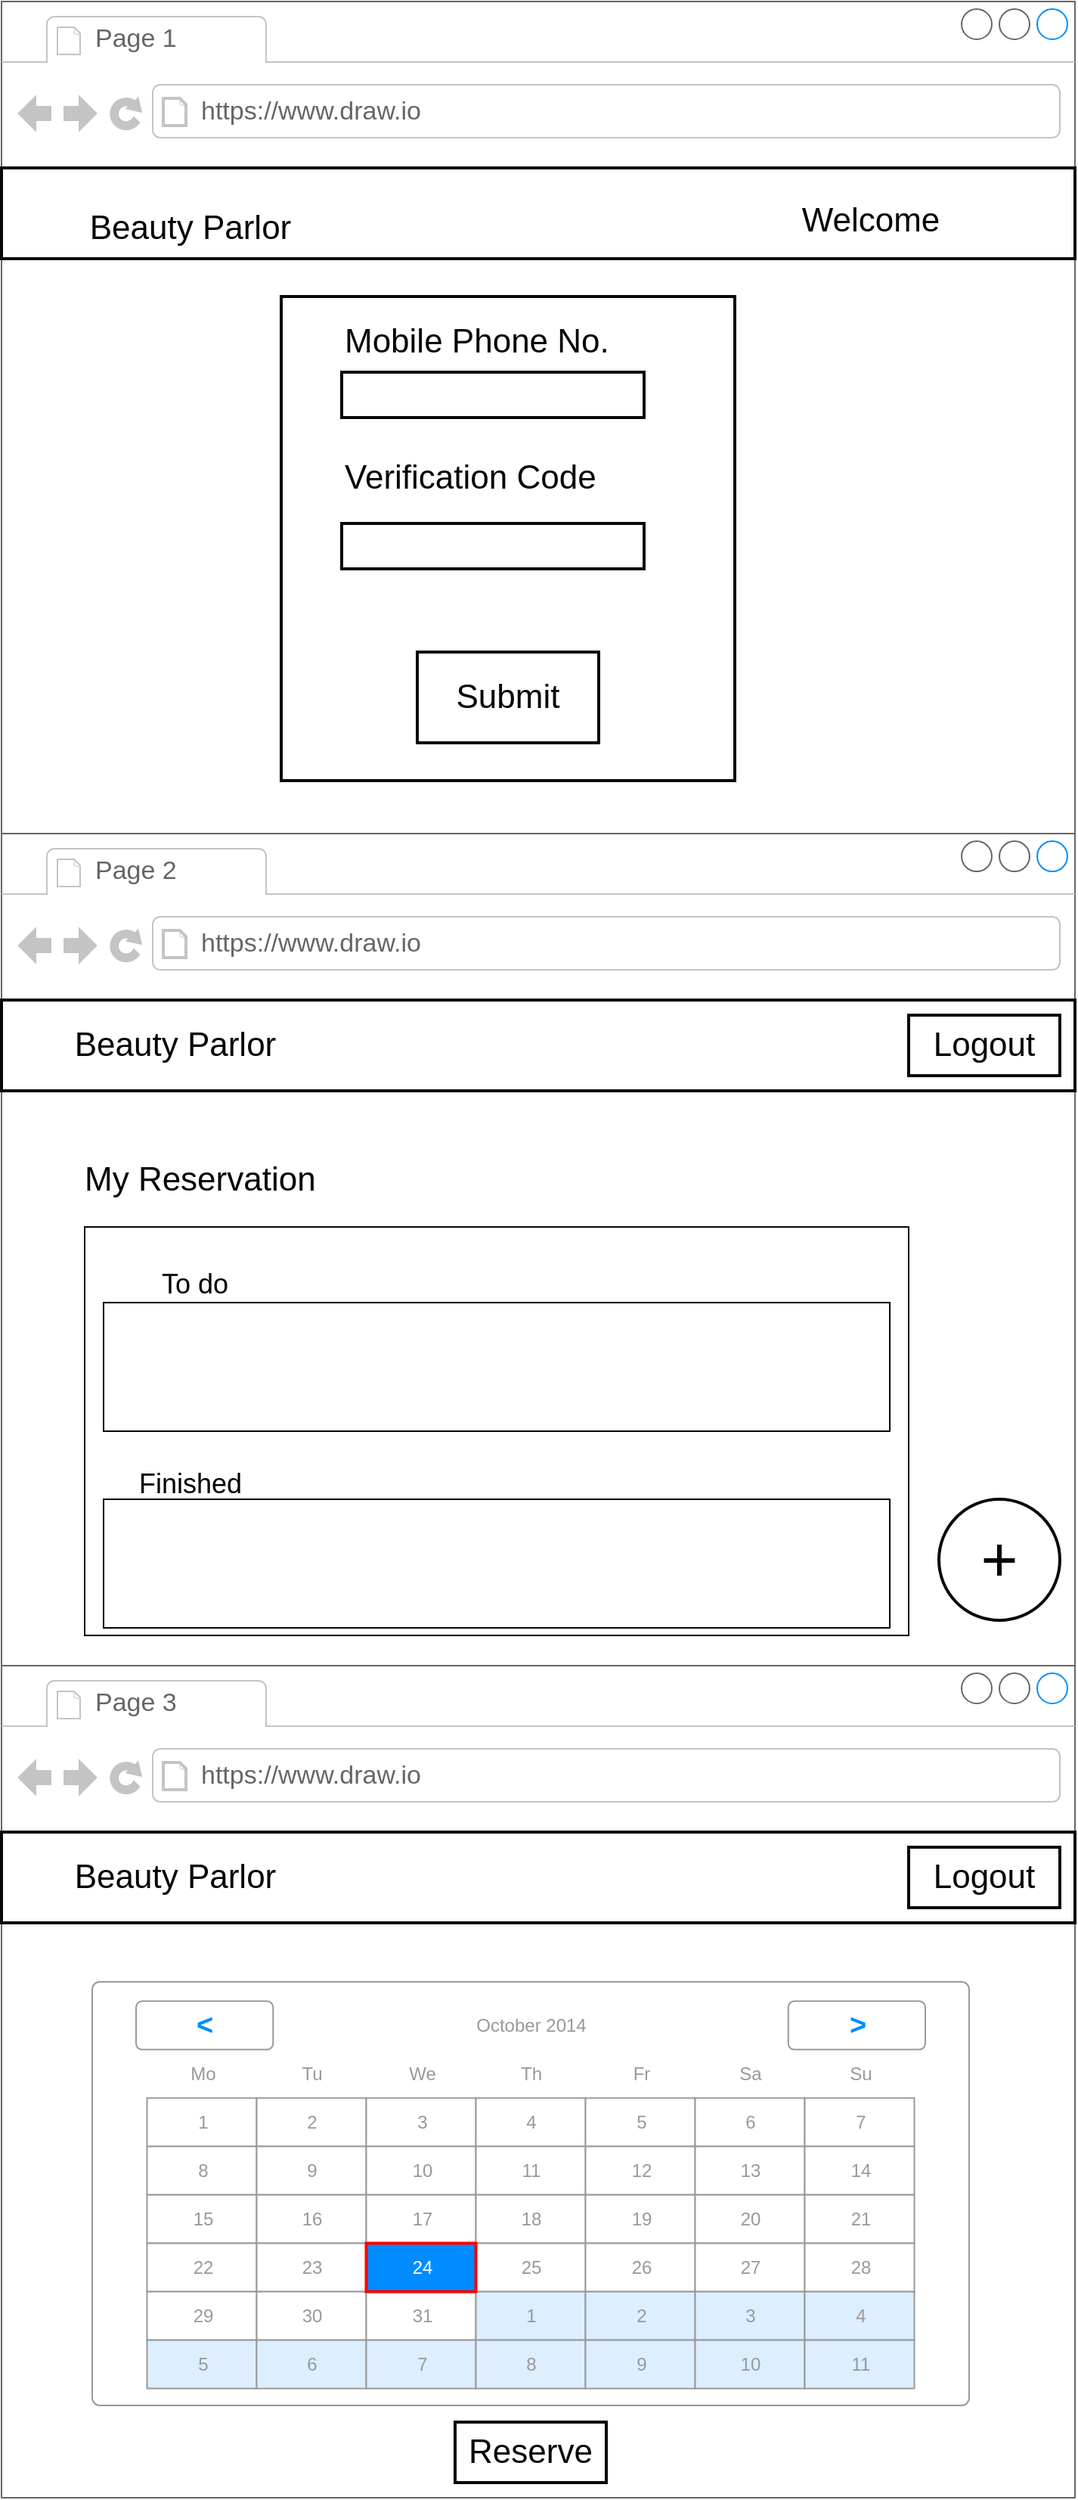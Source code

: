 <mxfile type="github" version="10.6.8"><diagram id="YGaYaiumgx0o_J-StWaK" name="Page-1"><mxGraphModel grid="1" dx="994" dy="577" gridSize="10" guides="1" tooltips="1" connect="1" arrows="1" fold="1" page="1" pageScale="1" pageWidth="850" pageHeight="1100" math="0" shadow="0"><root><mxCell id="0"/><mxCell id="1" parent="0"/><mxCell id="_dM1EyocjRBQdSOQHi9r-1" value="" style="strokeWidth=1;shadow=0;dashed=0;align=center;html=1;shape=mxgraph.mockup.containers.browserWindow;rSize=0;fillColor=#ffffff;strokeColor=#666666;mainText=,;recursiveResize=0;rounded=0;fontSize=22;fontColor=#050505;" parent="1" vertex="1"><mxGeometry as="geometry" x="160" y="670.029" width="710" height="550"/></mxCell><mxCell id="_dM1EyocjRBQdSOQHi9r-2" value="Page 2" style="strokeWidth=1;shadow=0;dashed=0;align=center;html=1;shape=mxgraph.mockup.containers.anchor;fontSize=17;fontColor=#666666;align=left;" parent="_dM1EyocjRBQdSOQHi9r-1" vertex="1"><mxGeometry as="geometry" x="60" y="12" width="110" height="26"/></mxCell><mxCell id="_dM1EyocjRBQdSOQHi9r-3" value="https://www.draw.io" style="strokeWidth=1;shadow=0;dashed=0;align=center;html=1;shape=mxgraph.mockup.containers.anchor;rSize=0;fontSize=17;fontColor=#666666;align=left;" parent="_dM1EyocjRBQdSOQHi9r-1" vertex="1"><mxGeometry as="geometry" x="130" y="60" width="250" height="26"/></mxCell><mxCell id="_dM1EyocjRBQdSOQHi9r-4" value="My Reservation&lt;br&gt;" style="text;html=1;strokeColor=none;fillColor=none;align=left;verticalAlign=middle;whiteSpace=wrap;rounded=0;shadow=0;labelBackgroundColor=none;fontSize=22;fontColor=#050505;" parent="_dM1EyocjRBQdSOQHi9r-1" vertex="1"><mxGeometry as="geometry" x="52.5" y="219" width="175" height="20"/></mxCell><mxCell id="_dM1EyocjRBQdSOQHi9r-5" value="+" style="ellipse;whiteSpace=wrap;html=1;aspect=fixed;rounded=0;shadow=0;strokeColor=#080808;strokeWidth=2;fillColor=none;fontSize=42;fontColor=#050505;align=center;" parent="_dM1EyocjRBQdSOQHi9r-1" vertex="1"><mxGeometry as="geometry" x="620" y="440" width="80" height="80"/></mxCell><mxCell id="_dM1EyocjRBQdSOQHi9r-6" value="" style="rounded=0;whiteSpace=wrap;html=1;" parent="_dM1EyocjRBQdSOQHi9r-1" vertex="1"><mxGeometry as="geometry" x="55" y="260" width="545" height="270"/></mxCell><mxCell id="_dM1EyocjRBQdSOQHi9r-7" value="" style="rounded=0;whiteSpace=wrap;html=1;" parent="_dM1EyocjRBQdSOQHi9r-1" vertex="1"><mxGeometry as="geometry" x="67.5" y="310" width="520" height="85"/></mxCell><mxCell id="_dM1EyocjRBQdSOQHi9r-8" value="&lt;font style=&quot;font-size: 18px&quot;&gt;To do&lt;/font&gt;&lt;br&gt;" style="text;html=1;strokeColor=none;fillColor=none;align=center;verticalAlign=middle;whiteSpace=wrap;rounded=0;" parent="_dM1EyocjRBQdSOQHi9r-1" vertex="1"><mxGeometry as="geometry" x="67.5" y="287.5" width="120" height="20"/></mxCell><mxCell id="_dM1EyocjRBQdSOQHi9r-9" value="&lt;font style=&quot;font-size: 18px&quot;&gt;Finished&lt;/font&gt;&lt;br&gt;" style="text;html=1;strokeColor=none;fillColor=none;align=center;verticalAlign=middle;whiteSpace=wrap;rounded=0;" parent="_dM1EyocjRBQdSOQHi9r-1" vertex="1"><mxGeometry as="geometry" x="65" y="420" width="120" height="20"/></mxCell><mxCell id="_dM1EyocjRBQdSOQHi9r-10" value="" style="rounded=0;whiteSpace=wrap;html=1;" parent="_dM1EyocjRBQdSOQHi9r-1" vertex="1"><mxGeometry as="geometry" x="67.5" y="440" width="520" height="85"/></mxCell><mxCell id="_dM1EyocjRBQdSOQHi9r-11" value="" style="strokeWidth=1;shadow=0;dashed=0;align=center;html=1;shape=mxgraph.mockup.containers.browserWindow;rSize=0;fillColor=#ffffff;strokeColor=#666666;mainText=,;recursiveResize=0;rounded=0;fontSize=22;fontColor=#050505;" parent="1" vertex="1"><mxGeometry as="geometry" x="160" y="120" width="710" height="550"/></mxCell><mxCell id="_dM1EyocjRBQdSOQHi9r-12" value="Page 1" style="strokeWidth=1;shadow=0;dashed=0;align=center;html=1;shape=mxgraph.mockup.containers.anchor;fontSize=17;fontColor=#666666;align=left;" parent="_dM1EyocjRBQdSOQHi9r-11" vertex="1"><mxGeometry as="geometry" x="60" y="12" width="110" height="26"/></mxCell><mxCell id="_dM1EyocjRBQdSOQHi9r-13" value="https://www.draw.io" style="strokeWidth=1;shadow=0;dashed=0;align=center;html=1;shape=mxgraph.mockup.containers.anchor;rSize=0;fontSize=17;fontColor=#666666;align=left;" parent="_dM1EyocjRBQdSOQHi9r-11" vertex="1"><mxGeometry as="geometry" x="130" y="60" width="250" height="26"/></mxCell><mxCell id="_dM1EyocjRBQdSOQHi9r-14" value="" style="rounded=0;whiteSpace=wrap;html=1;shadow=0;labelBackgroundColor=none;strokeColor=#080808;strokeWidth=2;fillColor=#ffffff;fontSize=22;fontColor=#050505;align=left;" parent="_dM1EyocjRBQdSOQHi9r-11" vertex="1"><mxGeometry as="geometry" x="185" y="195" width="300" height="320"/></mxCell><mxCell id="_dM1EyocjRBQdSOQHi9r-15" value="Mobile Phone No." style="text;html=1;strokeColor=none;fillColor=none;align=left;verticalAlign=middle;whiteSpace=wrap;rounded=0;shadow=0;labelBackgroundColor=none;fontSize=22;fontColor=#050505;" parent="_dM1EyocjRBQdSOQHi9r-11" vertex="1"><mxGeometry as="geometry" x="225" y="215" width="205" height="20"/></mxCell><mxCell id="_dM1EyocjRBQdSOQHi9r-16" value="Verification Code&lt;br&gt;" style="text;html=1;strokeColor=none;fillColor=none;align=left;verticalAlign=middle;whiteSpace=wrap;rounded=0;shadow=0;labelBackgroundColor=none;fontSize=22;fontColor=#050505;" parent="_dM1EyocjRBQdSOQHi9r-11" vertex="1"><mxGeometry as="geometry" x="225" y="305" width="230" height="20"/></mxCell><mxCell id="_dM1EyocjRBQdSOQHi9r-17" value="" style="rounded=0;whiteSpace=wrap;html=1;shadow=0;labelBackgroundColor=none;strokeColor=#080808;strokeWidth=2;fillColor=#ffffff;fontSize=22;fontColor=#050505;align=left;" parent="_dM1EyocjRBQdSOQHi9r-11" vertex="1"><mxGeometry as="geometry" x="225" y="245" width="200" height="30"/></mxCell><mxCell id="_dM1EyocjRBQdSOQHi9r-18" value="" style="rounded=0;whiteSpace=wrap;html=1;shadow=0;labelBackgroundColor=none;strokeColor=#080808;strokeWidth=2;fillColor=#ffffff;fontSize=22;fontColor=#050505;align=left;" parent="_dM1EyocjRBQdSOQHi9r-11" vertex="1"><mxGeometry as="geometry" x="225" y="345" width="200" height="30"/></mxCell><mxCell id="_dM1EyocjRBQdSOQHi9r-19" value="Submit" style="rounded=0;whiteSpace=wrap;html=1;shadow=0;labelBackgroundColor=none;strokeColor=#080808;strokeWidth=2;fillColor=#ffffff;fontSize=22;fontColor=#050505;align=center;" parent="_dM1EyocjRBQdSOQHi9r-11" vertex="1"><mxGeometry as="geometry" x="275" y="430" width="120" height="60"/></mxCell><mxCell id="_dM1EyocjRBQdSOQHi9r-20" value="" style="rounded=0;whiteSpace=wrap;html=1;shadow=0;strokeColor=#080808;strokeWidth=2;fillColor=none;fontSize=22;fontColor=#050505;align=center;" parent="1" vertex="1"><mxGeometry as="geometry" x="160" y="230" width="710" height="60"/></mxCell><mxCell id="_dM1EyocjRBQdSOQHi9r-21" value="Welcome&lt;br&gt;" style="text;html=1;strokeColor=none;fillColor=none;align=center;verticalAlign=middle;whiteSpace=wrap;rounded=0;shadow=0;fontSize=22;fontColor=#050505;" parent="1" vertex="1"><mxGeometry as="geometry" x="650" y="255" width="170" height="20"/></mxCell><mxCell id="_dM1EyocjRBQdSOQHi9r-22" value="" style="rounded=0;whiteSpace=wrap;html=1;shadow=0;strokeColor=#080808;strokeWidth=2;fillColor=none;fontSize=22;fontColor=#050505;align=center;" parent="1" vertex="1"><mxGeometry as="geometry" x="160" y="780.029" width="710" height="60"/></mxCell><mxCell id="_dM1EyocjRBQdSOQHi9r-23" value="Beauty Parlor&lt;br&gt;" style="text;html=1;strokeColor=none;fillColor=none;align=center;verticalAlign=middle;whiteSpace=wrap;rounded=0;shadow=0;fontSize=22;fontColor=#050505;" parent="1" vertex="1"><mxGeometry as="geometry" x="190" y="800.029" width="170" height="20"/></mxCell><mxCell id="_dM1EyocjRBQdSOQHi9r-24" value="Logout" style="rounded=0;whiteSpace=wrap;html=1;shadow=0;strokeColor=#080808;strokeWidth=2;fillColor=none;fontSize=22;fontColor=#050505;align=center;" parent="1" vertex="1"><mxGeometry as="geometry" x="760" y="790.029" width="100" height="40"/></mxCell><mxCell id="_dM1EyocjRBQdSOQHi9r-25" value="" style="strokeWidth=1;shadow=0;dashed=0;align=center;html=1;shape=mxgraph.mockup.containers.browserWindow;rSize=0;fillColor=#ffffff;strokeColor=#666666;mainText=,;recursiveResize=0;rounded=0;fontSize=22;fontColor=#050505;" parent="1" vertex="1"><mxGeometry as="geometry" x="160" y="1220" width="710" height="550"/></mxCell><mxCell id="_dM1EyocjRBQdSOQHi9r-26" value="Page 3" style="strokeWidth=1;shadow=0;dashed=0;align=center;html=1;shape=mxgraph.mockup.containers.anchor;fontSize=17;fontColor=#666666;align=left;" parent="_dM1EyocjRBQdSOQHi9r-25" vertex="1"><mxGeometry as="geometry" x="60" y="12" width="110" height="26"/></mxCell><mxCell id="_dM1EyocjRBQdSOQHi9r-27" value="https://www.draw.io" style="strokeWidth=1;shadow=0;dashed=0;align=center;html=1;shape=mxgraph.mockup.containers.anchor;rSize=0;fontSize=17;fontColor=#666666;align=left;" parent="_dM1EyocjRBQdSOQHi9r-25" vertex="1"><mxGeometry as="geometry" x="130" y="60" width="250" height="26"/></mxCell><mxCell id="_dM1EyocjRBQdSOQHi9r-28" value="" style="strokeWidth=1;shadow=0;dashed=0;align=center;html=1;shape=mxgraph.mockup.forms.rrect;rSize=5;strokeColor=#999999;fillColor=#ffffff;" parent="_dM1EyocjRBQdSOQHi9r-25" vertex="1"><mxGeometry as="geometry" x="60" y="209" width="580" height="280"/></mxCell><mxCell id="_dM1EyocjRBQdSOQHi9r-29" value="October 2014" style="strokeWidth=1;shadow=0;dashed=0;align=center;html=1;shape=mxgraph.mockup.forms.anchor;fontColor=#999999;" parent="_dM1EyocjRBQdSOQHi9r-28" vertex="1"><mxGeometry as="geometry" x="108.75" y="12.8" width="362.5" height="32.0"/></mxCell><mxCell id="_dM1EyocjRBQdSOQHi9r-30" value="&lt;" style="strokeWidth=1;shadow=0;dashed=0;align=center;html=1;shape=mxgraph.mockup.forms.rrect;rSize=4;strokeColor=#999999;fontColor=#008cff;fontSize=19;fontStyle=1;" parent="_dM1EyocjRBQdSOQHi9r-28" vertex="1"><mxGeometry as="geometry" x="29" y="12.8" width="90.625" height="32.0"/></mxCell><mxCell id="_dM1EyocjRBQdSOQHi9r-31" value="&gt;" style="strokeWidth=1;shadow=0;dashed=0;align=center;html=1;shape=mxgraph.mockup.forms.rrect;rSize=4;strokeColor=#999999;fontColor=#008cff;fontSize=19;fontStyle=1;" parent="_dM1EyocjRBQdSOQHi9r-28" vertex="1"><mxGeometry as="geometry" x="460.375" y="12.8" width="90.625" height="32.0"/></mxCell><mxCell id="_dM1EyocjRBQdSOQHi9r-32" value="Mo" style="strokeWidth=1;shadow=0;dashed=0;align=center;html=1;shape=mxgraph.mockup.forms.anchor;fontColor=#999999;" parent="_dM1EyocjRBQdSOQHi9r-28" vertex="1"><mxGeometry as="geometry" x="36.25" y="44.8" width="72.5" height="32.0"/></mxCell><mxCell id="_dM1EyocjRBQdSOQHi9r-33" value="Tu" style="strokeWidth=1;shadow=0;dashed=0;align=center;html=1;shape=mxgraph.mockup.forms.anchor;fontColor=#999999;" parent="_dM1EyocjRBQdSOQHi9r-28" vertex="1"><mxGeometry as="geometry" x="108.75" y="44.8" width="72.5" height="32.0"/></mxCell><mxCell id="_dM1EyocjRBQdSOQHi9r-34" value="We" style="strokeWidth=1;shadow=0;dashed=0;align=center;html=1;shape=mxgraph.mockup.forms.anchor;fontColor=#999999;" parent="_dM1EyocjRBQdSOQHi9r-28" vertex="1"><mxGeometry as="geometry" x="181.25" y="44.8" width="72.5" height="32.0"/></mxCell><mxCell id="_dM1EyocjRBQdSOQHi9r-35" value="Th" style="strokeWidth=1;shadow=0;dashed=0;align=center;html=1;shape=mxgraph.mockup.forms.anchor;fontColor=#999999;" parent="_dM1EyocjRBQdSOQHi9r-28" vertex="1"><mxGeometry as="geometry" x="253.75" y="44.8" width="72.5" height="32.0"/></mxCell><mxCell id="_dM1EyocjRBQdSOQHi9r-36" value="Fr" style="strokeWidth=1;shadow=0;dashed=0;align=center;html=1;shape=mxgraph.mockup.forms.anchor;fontColor=#999999;" parent="_dM1EyocjRBQdSOQHi9r-28" vertex="1"><mxGeometry as="geometry" x="326.25" y="44.8" width="72.5" height="32.0"/></mxCell><mxCell id="_dM1EyocjRBQdSOQHi9r-37" value="Sa" style="strokeWidth=1;shadow=0;dashed=0;align=center;html=1;shape=mxgraph.mockup.forms.anchor;fontColor=#999999;" parent="_dM1EyocjRBQdSOQHi9r-28" vertex="1"><mxGeometry as="geometry" x="398.75" y="44.8" width="72.5" height="32.0"/></mxCell><mxCell id="_dM1EyocjRBQdSOQHi9r-38" value="Su" style="strokeWidth=1;shadow=0;dashed=0;align=center;html=1;shape=mxgraph.mockup.forms.anchor;fontColor=#999999;" parent="_dM1EyocjRBQdSOQHi9r-28" vertex="1"><mxGeometry as="geometry" x="471.25" y="44.8" width="72.5" height="32.0"/></mxCell><mxCell id="_dM1EyocjRBQdSOQHi9r-39" value="1" style="strokeWidth=1;shadow=0;dashed=0;align=center;html=1;shape=mxgraph.mockup.forms.rrect;rSize=0;strokeColor=#999999;fontColor=#999999;" parent="_dM1EyocjRBQdSOQHi9r-28" vertex="1"><mxGeometry as="geometry" x="36.25" y="76.8" width="72.5" height="32.0"/></mxCell><mxCell id="_dM1EyocjRBQdSOQHi9r-40" value="2" style="strokeWidth=1;shadow=0;dashed=0;align=center;html=1;shape=mxgraph.mockup.forms.rrect;rSize=0;strokeColor=#999999;fontColor=#999999;" parent="_dM1EyocjRBQdSOQHi9r-28" vertex="1"><mxGeometry as="geometry" x="108.75" y="76.8" width="72.5" height="32.0"/></mxCell><mxCell id="_dM1EyocjRBQdSOQHi9r-41" value="3" style="strokeWidth=1;shadow=0;dashed=0;align=center;html=1;shape=mxgraph.mockup.forms.rrect;rSize=0;strokeColor=#999999;fontColor=#999999;" parent="_dM1EyocjRBQdSOQHi9r-28" vertex="1"><mxGeometry as="geometry" x="181.25" y="76.8" width="72.5" height="32.0"/></mxCell><mxCell id="_dM1EyocjRBQdSOQHi9r-42" value="4" style="strokeWidth=1;shadow=0;dashed=0;align=center;html=1;shape=mxgraph.mockup.forms.rrect;rSize=0;strokeColor=#999999;fontColor=#999999;" parent="_dM1EyocjRBQdSOQHi9r-28" vertex="1"><mxGeometry as="geometry" x="253.75" y="76.8" width="72.5" height="32.0"/></mxCell><mxCell id="_dM1EyocjRBQdSOQHi9r-43" value="5" style="strokeWidth=1;shadow=0;dashed=0;align=center;html=1;shape=mxgraph.mockup.forms.rrect;rSize=0;strokeColor=#999999;fontColor=#999999;" parent="_dM1EyocjRBQdSOQHi9r-28" vertex="1"><mxGeometry as="geometry" x="326.25" y="76.8" width="72.5" height="32.0"/></mxCell><mxCell id="_dM1EyocjRBQdSOQHi9r-44" value="6" style="strokeWidth=1;shadow=0;dashed=0;align=center;html=1;shape=mxgraph.mockup.forms.rrect;rSize=0;strokeColor=#999999;fontColor=#999999;" parent="_dM1EyocjRBQdSOQHi9r-28" vertex="1"><mxGeometry as="geometry" x="398.75" y="76.8" width="72.5" height="32.0"/></mxCell><mxCell id="_dM1EyocjRBQdSOQHi9r-45" value="7" style="strokeWidth=1;shadow=0;dashed=0;align=center;html=1;shape=mxgraph.mockup.forms.rrect;rSize=0;strokeColor=#999999;fontColor=#999999;" parent="_dM1EyocjRBQdSOQHi9r-28" vertex="1"><mxGeometry as="geometry" x="471.25" y="76.8" width="72.5" height="32.0"/></mxCell><mxCell id="_dM1EyocjRBQdSOQHi9r-46" value="8" style="strokeWidth=1;shadow=0;dashed=0;align=center;html=1;shape=mxgraph.mockup.forms.rrect;rSize=0;strokeColor=#999999;fontColor=#999999;" parent="_dM1EyocjRBQdSOQHi9r-28" vertex="1"><mxGeometry as="geometry" x="36.25" y="108.8" width="72.5" height="32.0"/></mxCell><mxCell id="_dM1EyocjRBQdSOQHi9r-47" value="9" style="strokeWidth=1;shadow=0;dashed=0;align=center;html=1;shape=mxgraph.mockup.forms.rrect;rSize=0;strokeColor=#999999;fontColor=#999999;" parent="_dM1EyocjRBQdSOQHi9r-28" vertex="1"><mxGeometry as="geometry" x="108.75" y="108.8" width="72.5" height="32.0"/></mxCell><mxCell id="_dM1EyocjRBQdSOQHi9r-48" value="10" style="strokeWidth=1;shadow=0;dashed=0;align=center;html=1;shape=mxgraph.mockup.forms.rrect;rSize=0;strokeColor=#999999;fontColor=#999999;" parent="_dM1EyocjRBQdSOQHi9r-28" vertex="1"><mxGeometry as="geometry" x="181.25" y="108.8" width="72.5" height="32.0"/></mxCell><mxCell id="_dM1EyocjRBQdSOQHi9r-49" value="11" style="strokeWidth=1;shadow=0;dashed=0;align=center;html=1;shape=mxgraph.mockup.forms.rrect;rSize=0;strokeColor=#999999;fontColor=#999999;" parent="_dM1EyocjRBQdSOQHi9r-28" vertex="1"><mxGeometry as="geometry" x="253.75" y="108.8" width="72.5" height="32.0"/></mxCell><mxCell id="_dM1EyocjRBQdSOQHi9r-50" value="12" style="strokeWidth=1;shadow=0;dashed=0;align=center;html=1;shape=mxgraph.mockup.forms.rrect;rSize=0;strokeColor=#999999;fontColor=#999999;" parent="_dM1EyocjRBQdSOQHi9r-28" vertex="1"><mxGeometry as="geometry" x="326.25" y="108.8" width="72.5" height="32.0"/></mxCell><mxCell id="_dM1EyocjRBQdSOQHi9r-51" value="13" style="strokeWidth=1;shadow=0;dashed=0;align=center;html=1;shape=mxgraph.mockup.forms.rrect;rSize=0;strokeColor=#999999;fontColor=#999999;" parent="_dM1EyocjRBQdSOQHi9r-28" vertex="1"><mxGeometry as="geometry" x="398.75" y="108.8" width="72.5" height="32.0"/></mxCell><mxCell id="_dM1EyocjRBQdSOQHi9r-52" value="14" style="strokeWidth=1;shadow=0;dashed=0;align=center;html=1;shape=mxgraph.mockup.forms.rrect;rSize=0;strokeColor=#999999;fontColor=#999999;" parent="_dM1EyocjRBQdSOQHi9r-28" vertex="1"><mxGeometry as="geometry" x="471.25" y="108.8" width="72.5" height="32.0"/></mxCell><mxCell id="_dM1EyocjRBQdSOQHi9r-53" value="15" style="strokeWidth=1;shadow=0;dashed=0;align=center;html=1;shape=mxgraph.mockup.forms.rrect;rSize=0;strokeColor=#999999;fontColor=#999999;" parent="_dM1EyocjRBQdSOQHi9r-28" vertex="1"><mxGeometry as="geometry" x="36.25" y="140.8" width="72.5" height="32.0"/></mxCell><mxCell id="_dM1EyocjRBQdSOQHi9r-54" value="16" style="strokeWidth=1;shadow=0;dashed=0;align=center;html=1;shape=mxgraph.mockup.forms.rrect;rSize=0;strokeColor=#999999;fontColor=#999999;" parent="_dM1EyocjRBQdSOQHi9r-28" vertex="1"><mxGeometry as="geometry" x="108.75" y="140.8" width="72.5" height="32.0"/></mxCell><mxCell id="_dM1EyocjRBQdSOQHi9r-55" value="17" style="strokeWidth=1;shadow=0;dashed=0;align=center;html=1;shape=mxgraph.mockup.forms.rrect;rSize=0;strokeColor=#999999;fontColor=#999999;" parent="_dM1EyocjRBQdSOQHi9r-28" vertex="1"><mxGeometry as="geometry" x="181.25" y="140.8" width="72.5" height="32.0"/></mxCell><mxCell id="_dM1EyocjRBQdSOQHi9r-56" value="18" style="strokeWidth=1;shadow=0;dashed=0;align=center;html=1;shape=mxgraph.mockup.forms.rrect;rSize=0;strokeColor=#999999;fontColor=#999999;" parent="_dM1EyocjRBQdSOQHi9r-28" vertex="1"><mxGeometry as="geometry" x="253.75" y="140.8" width="72.5" height="32.0"/></mxCell><mxCell id="_dM1EyocjRBQdSOQHi9r-57" value="19" style="strokeWidth=1;shadow=0;dashed=0;align=center;html=1;shape=mxgraph.mockup.forms.rrect;rSize=0;strokeColor=#999999;fontColor=#999999;" parent="_dM1EyocjRBQdSOQHi9r-28" vertex="1"><mxGeometry as="geometry" x="326.25" y="140.8" width="72.5" height="32.0"/></mxCell><mxCell id="_dM1EyocjRBQdSOQHi9r-58" value="20" style="strokeWidth=1;shadow=0;dashed=0;align=center;html=1;shape=mxgraph.mockup.forms.rrect;rSize=0;strokeColor=#999999;fontColor=#999999;" parent="_dM1EyocjRBQdSOQHi9r-28" vertex="1"><mxGeometry as="geometry" x="398.75" y="140.8" width="72.5" height="32.0"/></mxCell><mxCell id="_dM1EyocjRBQdSOQHi9r-59" value="21" style="strokeWidth=1;shadow=0;dashed=0;align=center;html=1;shape=mxgraph.mockup.forms.rrect;rSize=0;strokeColor=#999999;fontColor=#999999;" parent="_dM1EyocjRBQdSOQHi9r-28" vertex="1"><mxGeometry as="geometry" x="471.25" y="140.8" width="72.5" height="32.0"/></mxCell><mxCell id="_dM1EyocjRBQdSOQHi9r-60" value="22" style="strokeWidth=1;shadow=0;dashed=0;align=center;html=1;shape=mxgraph.mockup.forms.rrect;rSize=0;strokeColor=#999999;fontColor=#999999;" parent="_dM1EyocjRBQdSOQHi9r-28" vertex="1"><mxGeometry as="geometry" x="36.25" y="172.8" width="72.5" height="32.0"/></mxCell><mxCell id="_dM1EyocjRBQdSOQHi9r-61" value="23" style="strokeWidth=1;shadow=0;dashed=0;align=center;html=1;shape=mxgraph.mockup.forms.rrect;rSize=0;strokeColor=#999999;fontColor=#999999;" parent="_dM1EyocjRBQdSOQHi9r-28" vertex="1"><mxGeometry as="geometry" x="108.75" y="172.8" width="72.5" height="32.0"/></mxCell><mxCell id="_dM1EyocjRBQdSOQHi9r-62" value="25" style="strokeWidth=1;shadow=0;dashed=0;align=center;html=1;shape=mxgraph.mockup.forms.rrect;rSize=0;strokeColor=#999999;fontColor=#999999;" parent="_dM1EyocjRBQdSOQHi9r-28" vertex="1"><mxGeometry as="geometry" x="253.75" y="172.8" width="72.5" height="32.0"/></mxCell><mxCell id="_dM1EyocjRBQdSOQHi9r-63" value="26" style="strokeWidth=1;shadow=0;dashed=0;align=center;html=1;shape=mxgraph.mockup.forms.rrect;rSize=0;strokeColor=#999999;fontColor=#999999;" parent="_dM1EyocjRBQdSOQHi9r-28" vertex="1"><mxGeometry as="geometry" x="326.25" y="172.8" width="72.5" height="32.0"/></mxCell><mxCell id="_dM1EyocjRBQdSOQHi9r-64" value="27" style="strokeWidth=1;shadow=0;dashed=0;align=center;html=1;shape=mxgraph.mockup.forms.rrect;rSize=0;strokeColor=#999999;fontColor=#999999;" parent="_dM1EyocjRBQdSOQHi9r-28" vertex="1"><mxGeometry as="geometry" x="398.75" y="172.8" width="72.5" height="32.0"/></mxCell><mxCell id="_dM1EyocjRBQdSOQHi9r-65" value="28" style="strokeWidth=1;shadow=0;dashed=0;align=center;html=1;shape=mxgraph.mockup.forms.rrect;rSize=0;strokeColor=#999999;fontColor=#999999;" parent="_dM1EyocjRBQdSOQHi9r-28" vertex="1"><mxGeometry as="geometry" x="471.25" y="172.8" width="72.5" height="32.0"/></mxCell><mxCell id="_dM1EyocjRBQdSOQHi9r-66" value="29" style="strokeWidth=1;shadow=0;dashed=0;align=center;html=1;shape=mxgraph.mockup.forms.rrect;rSize=0;strokeColor=#999999;fontColor=#999999;" parent="_dM1EyocjRBQdSOQHi9r-28" vertex="1"><mxGeometry as="geometry" x="36.25" y="204.8" width="72.5" height="32.0"/></mxCell><mxCell id="_dM1EyocjRBQdSOQHi9r-67" value="30" style="strokeWidth=1;shadow=0;dashed=0;align=center;html=1;shape=mxgraph.mockup.forms.rrect;rSize=0;strokeColor=#999999;fontColor=#999999;" parent="_dM1EyocjRBQdSOQHi9r-28" vertex="1"><mxGeometry as="geometry" x="108.75" y="204.8" width="72.5" height="32.0"/></mxCell><mxCell id="_dM1EyocjRBQdSOQHi9r-68" value="31" style="strokeWidth=1;shadow=0;dashed=0;align=center;html=1;shape=mxgraph.mockup.forms.rrect;rSize=0;strokeColor=#999999;fontColor=#999999;" parent="_dM1EyocjRBQdSOQHi9r-28" vertex="1"><mxGeometry as="geometry" x="181.25" y="204.8" width="72.5" height="32.0"/></mxCell><mxCell id="_dM1EyocjRBQdSOQHi9r-69" value="1" style="strokeWidth=1;shadow=0;dashed=0;align=center;html=1;shape=mxgraph.mockup.forms.rrect;rSize=0;strokeColor=#999999;fontColor=#999999;fillColor=#ddeeff;" parent="_dM1EyocjRBQdSOQHi9r-28" vertex="1"><mxGeometry as="geometry" x="253.75" y="204.8" width="72.5" height="32.0"/></mxCell><mxCell id="_dM1EyocjRBQdSOQHi9r-70" value="2" style="strokeWidth=1;shadow=0;dashed=0;align=center;html=1;shape=mxgraph.mockup.forms.rrect;rSize=0;strokeColor=#999999;fontColor=#999999;fillColor=#ddeeff;" parent="_dM1EyocjRBQdSOQHi9r-28" vertex="1"><mxGeometry as="geometry" x="326.25" y="204.8" width="72.5" height="32.0"/></mxCell><mxCell id="_dM1EyocjRBQdSOQHi9r-71" value="3" style="strokeWidth=1;shadow=0;dashed=0;align=center;html=1;shape=mxgraph.mockup.forms.rrect;rSize=0;strokeColor=#999999;fontColor=#999999;fillColor=#ddeeff;" parent="_dM1EyocjRBQdSOQHi9r-28" vertex="1"><mxGeometry as="geometry" x="398.75" y="204.8" width="72.5" height="32.0"/></mxCell><mxCell id="_dM1EyocjRBQdSOQHi9r-72" value="4" style="strokeWidth=1;shadow=0;dashed=0;align=center;html=1;shape=mxgraph.mockup.forms.rrect;rSize=0;strokeColor=#999999;fontColor=#999999;fillColor=#ddeeff;" parent="_dM1EyocjRBQdSOQHi9r-28" vertex="1"><mxGeometry as="geometry" x="471.25" y="204.8" width="72.5" height="32.0"/></mxCell><mxCell id="_dM1EyocjRBQdSOQHi9r-73" value="5" style="strokeWidth=1;shadow=0;dashed=0;align=center;html=1;shape=mxgraph.mockup.forms.rrect;rSize=0;strokeColor=#999999;fontColor=#999999;fillColor=#ddeeff;" parent="_dM1EyocjRBQdSOQHi9r-28" vertex="1"><mxGeometry as="geometry" x="36.25" y="236.8" width="72.5" height="32.0"/></mxCell><mxCell id="_dM1EyocjRBQdSOQHi9r-74" value="6" style="strokeWidth=1;shadow=0;dashed=0;align=center;html=1;shape=mxgraph.mockup.forms.rrect;rSize=0;strokeColor=#999999;fontColor=#999999;fillColor=#ddeeff;" parent="_dM1EyocjRBQdSOQHi9r-28" vertex="1"><mxGeometry as="geometry" x="108.75" y="236.8" width="72.5" height="32.0"/></mxCell><mxCell id="_dM1EyocjRBQdSOQHi9r-75" value="7" style="strokeWidth=1;shadow=0;dashed=0;align=center;html=1;shape=mxgraph.mockup.forms.rrect;rSize=0;strokeColor=#999999;fontColor=#999999;fillColor=#ddeeff;" parent="_dM1EyocjRBQdSOQHi9r-28" vertex="1"><mxGeometry as="geometry" x="181.25" y="236.8" width="72.5" height="32.0"/></mxCell><mxCell id="_dM1EyocjRBQdSOQHi9r-76" value="8" style="strokeWidth=1;shadow=0;dashed=0;align=center;html=1;shape=mxgraph.mockup.forms.rrect;rSize=0;strokeColor=#999999;fontColor=#999999;fillColor=#ddeeff;" parent="_dM1EyocjRBQdSOQHi9r-28" vertex="1"><mxGeometry as="geometry" x="253.75" y="236.8" width="72.5" height="32.0"/></mxCell><mxCell id="_dM1EyocjRBQdSOQHi9r-77" value="9" style="strokeWidth=1;shadow=0;dashed=0;align=center;html=1;shape=mxgraph.mockup.forms.rrect;rSize=0;strokeColor=#999999;fontColor=#999999;fillColor=#ddeeff;" parent="_dM1EyocjRBQdSOQHi9r-28" vertex="1"><mxGeometry as="geometry" x="326.25" y="236.8" width="72.5" height="32.0"/></mxCell><mxCell id="_dM1EyocjRBQdSOQHi9r-78" value="10" style="strokeWidth=1;shadow=0;dashed=0;align=center;html=1;shape=mxgraph.mockup.forms.rrect;rSize=0;strokeColor=#999999;fontColor=#999999;fillColor=#ddeeff;" parent="_dM1EyocjRBQdSOQHi9r-28" vertex="1"><mxGeometry as="geometry" x="398.75" y="236.8" width="72.5" height="32.0"/></mxCell><mxCell id="_dM1EyocjRBQdSOQHi9r-79" value="11" style="strokeWidth=1;shadow=0;dashed=0;align=center;html=1;shape=mxgraph.mockup.forms.rrect;rSize=0;strokeColor=#999999;fontColor=#999999;fillColor=#ddeeff;" parent="_dM1EyocjRBQdSOQHi9r-28" vertex="1"><mxGeometry as="geometry" x="471.25" y="236.8" width="72.5" height="32.0"/></mxCell><mxCell id="_dM1EyocjRBQdSOQHi9r-80" value="24" style="strokeWidth=1;shadow=0;dashed=0;align=center;html=1;shape=mxgraph.mockup.forms.rrect;rSize=0;strokeColor=#ff0000;fontColor=#ffffff;strokeWidth=2;fillColor=#008cff;" parent="_dM1EyocjRBQdSOQHi9r-28" vertex="1"><mxGeometry as="geometry" x="181.25" y="172.8" width="72.5" height="32.0"/></mxCell><mxCell id="_dM1EyocjRBQdSOQHi9r-81" value="Reserve" style="rounded=0;whiteSpace=wrap;html=1;shadow=0;strokeColor=#080808;strokeWidth=2;fillColor=none;fontSize=22;fontColor=#050505;align=center;" parent="_dM1EyocjRBQdSOQHi9r-25" vertex="1"><mxGeometry as="geometry" x="300" y="500" width="100" height="40"/></mxCell><mxCell id="_dM1EyocjRBQdSOQHi9r-82" value="" style="rounded=0;whiteSpace=wrap;html=1;shadow=0;strokeColor=#080808;strokeWidth=2;fillColor=none;fontSize=22;fontColor=#050505;align=center;" parent="1" vertex="1"><mxGeometry as="geometry" x="160" y="1330" width="710" height="60"/></mxCell><mxCell id="_dM1EyocjRBQdSOQHi9r-83" value="Beauty Parlor&lt;br&gt;" style="text;html=1;strokeColor=none;fillColor=none;align=center;verticalAlign=middle;whiteSpace=wrap;rounded=0;shadow=0;fontSize=22;fontColor=#050505;" parent="1" vertex="1"><mxGeometry as="geometry" x="190" y="1350" width="170" height="20"/></mxCell><mxCell id="_dM1EyocjRBQdSOQHi9r-84" value="Logout" style="rounded=0;whiteSpace=wrap;html=1;shadow=0;strokeColor=#080808;strokeWidth=2;fillColor=none;fontSize=22;fontColor=#050505;align=center;" parent="1" vertex="1"><mxGeometry as="geometry" x="760" y="1340" width="100" height="40"/></mxCell><mxCell id="_dM1EyocjRBQdSOQHi9r-85" value="Beauty Parlor&lt;br&gt;" style="text;html=1;strokeColor=none;fillColor=none;align=center;verticalAlign=middle;whiteSpace=wrap;rounded=0;shadow=0;fontSize=22;fontColor=#050505;" parent="1" vertex="1"><mxGeometry as="geometry" x="200" y="260" width="170" height="20"/></mxCell></root></mxGraphModel></diagram><diagram id="TG-iybIcY7GxYj0Ym6Uk" name="Page-2"><mxGraphModel grid="1" dx="994" dy="577" gridSize="10" guides="1" tooltips="1" connect="1" arrows="1" fold="1" page="1" pageScale="1" pageWidth="850" pageHeight="1100" math="0" shadow="0"><root><mxCell id="iOoYtzngfJ0rY8YrQZXk-0"/><mxCell id="iOoYtzngfJ0rY8YrQZXk-1" parent="iOoYtzngfJ0rY8YrQZXk-0"/><mxCell id="yj7uNsvF17a09f8VWMsK-0" value="" style="edgeStyle=orthogonalEdgeStyle;rounded=0;html=1;jettySize=auto;orthogonalLoop=1;strokeWidth=3;fontSize=22;fontColor=#050505;" target="yj7uNsvF17a09f8VWMsK-3" parent="iOoYtzngfJ0rY8YrQZXk-1" source="yj7uNsvF17a09f8VWMsK-1" edge="1"><mxGeometry as="geometry" relative="1"/></mxCell><mxCell id="yj7uNsvF17a09f8VWMsK-1" value="User signs up via Google OAuth" style="rounded=0;whiteSpace=wrap;html=1;shadow=0;strokeColor=#080808;strokeWidth=2;fillColor=none;fontSize=22;fontColor=#050505;align=center;" parent="iOoYtzngfJ0rY8YrQZXk-1" vertex="1"><mxGeometry as="geometry" x="128.5" y="42.5" width="200" height="60"/></mxCell><mxCell id="yj7uNsvF17a09f8VWMsK-2" value="" style="edgeStyle=orthogonalEdgeStyle;rounded=0;html=1;jettySize=auto;orthogonalLoop=1;strokeWidth=3;fontSize=22;fontColor=#050505;" target="yj7uNsvF17a09f8VWMsK-5" parent="iOoYtzngfJ0rY8YrQZXk-1" source="yj7uNsvF17a09f8VWMsK-3" edge="1"><mxGeometry as="geometry" relative="1"/></mxCell><mxCell id="yj7uNsvF17a09f8VWMsK-3" value="User pays for email credits via stripe" style="rounded=0;whiteSpace=wrap;html=1;shadow=0;strokeColor=#080808;strokeWidth=2;fillColor=none;fontSize=22;fontColor=#050505;align=center;" parent="iOoYtzngfJ0rY8YrQZXk-1" vertex="1"><mxGeometry as="geometry" x="128.5" y="135.5" width="200" height="60"/></mxCell><mxCell id="yj7uNsvF17a09f8VWMsK-4" value="" style="edgeStyle=orthogonalEdgeStyle;rounded=0;html=1;jettySize=auto;orthogonalLoop=1;strokeWidth=3;fontSize=22;fontColor=#050505;" target="yj7uNsvF17a09f8VWMsK-7" parent="iOoYtzngfJ0rY8YrQZXk-1" source="yj7uNsvF17a09f8VWMsK-5" edge="1"><mxGeometry as="geometry" relative="1"/></mxCell><mxCell id="yj7uNsvF17a09f8VWMsK-5" value="User creates a new 'campaign'" style="rounded=0;whiteSpace=wrap;html=1;shadow=0;strokeColor=#080808;strokeWidth=2;fillColor=none;fontSize=22;fontColor=#050505;align=center;" parent="iOoYtzngfJ0rY8YrQZXk-1" vertex="1"><mxGeometry as="geometry" x="128.5" y="228.5" width="200" height="60"/></mxCell><mxCell id="yj7uNsvF17a09f8VWMsK-6" value="" style="edgeStyle=orthogonalEdgeStyle;rounded=0;html=1;jettySize=auto;orthogonalLoop=1;strokeWidth=3;fontSize=22;fontColor=#050505;" target="yj7uNsvF17a09f8VWMsK-9" parent="iOoYtzngfJ0rY8YrQZXk-1" source="yj7uNsvF17a09f8VWMsK-7" edge="1"><mxGeometry as="geometry" relative="1"/></mxCell><mxCell id="yj7uNsvF17a09f8VWMsK-7" value="User enters list of emails to send survey to" style="rounded=0;whiteSpace=wrap;html=1;shadow=0;strokeColor=#080808;strokeWidth=2;fillColor=none;fontSize=22;fontColor=#050505;align=center;" parent="iOoYtzngfJ0rY8YrQZXk-1" vertex="1"><mxGeometry as="geometry" x="103.5" y="321.5" width="250" height="60"/></mxCell><mxCell id="yj7uNsvF17a09f8VWMsK-8" value="" style="edgeStyle=orthogonalEdgeStyle;rounded=0;html=1;jettySize=auto;orthogonalLoop=1;strokeWidth=3;fontSize=22;fontColor=#050505;" target="yj7uNsvF17a09f8VWMsK-11" parent="iOoYtzngfJ0rY8YrQZXk-1" source="yj7uNsvF17a09f8VWMsK-9" edge="1"><mxGeometry as="geometry" relative="1"/></mxCell><mxCell id="yj7uNsvF17a09f8VWMsK-9" value="We send email to list of surveyees" style="rounded=0;whiteSpace=wrap;html=1;shadow=0;strokeColor=#080808;strokeWidth=2;fillColor=none;fontSize=22;fontColor=#050505;align=center;" parent="iOoYtzngfJ0rY8YrQZXk-1" vertex="1"><mxGeometry as="geometry" x="103.5" y="414.5" width="250" height="60"/></mxCell><mxCell id="yj7uNsvF17a09f8VWMsK-10" value="" style="edgeStyle=orthogonalEdgeStyle;rounded=0;html=1;jettySize=auto;orthogonalLoop=1;strokeWidth=3;fontSize=22;fontColor=#050505;" target="yj7uNsvF17a09f8VWMsK-13" parent="iOoYtzngfJ0rY8YrQZXk-1" source="yj7uNsvF17a09f8VWMsK-11" edge="1"><mxGeometry as="geometry" relative="1"/></mxCell><mxCell id="yj7uNsvF17a09f8VWMsK-11" value="Surveyees click on link in email to provide feedback" style="rounded=0;whiteSpace=wrap;html=1;shadow=0;strokeColor=#080808;strokeWidth=2;fillColor=none;fontSize=22;fontColor=#050505;align=center;" parent="iOoYtzngfJ0rY8YrQZXk-1" vertex="1"><mxGeometry as="geometry" x="88.5" y="507.5" width="280" height="60"/></mxCell><mxCell id="yj7uNsvF17a09f8VWMsK-12" value="" style="edgeStyle=orthogonalEdgeStyle;rounded=0;html=1;jettySize=auto;orthogonalLoop=1;strokeWidth=3;fontSize=22;fontColor=#050505;" target="yj7uNsvF17a09f8VWMsK-14" parent="iOoYtzngfJ0rY8YrQZXk-1" source="yj7uNsvF17a09f8VWMsK-13" edge="1"><mxGeometry as="geometry" relative="1"/></mxCell><mxCell id="yj7uNsvF17a09f8VWMsK-13" value="We tabulate feedback" style="rounded=0;whiteSpace=wrap;html=1;shadow=0;strokeColor=#080808;strokeWidth=2;fillColor=none;fontSize=22;fontColor=#050505;align=center;" parent="iOoYtzngfJ0rY8YrQZXk-1" vertex="1"><mxGeometry as="geometry" x="88.5" y="600.5" width="280" height="60"/></mxCell><mxCell id="yj7uNsvF17a09f8VWMsK-14" value="User can see report of all survey responses" style="rounded=0;whiteSpace=wrap;html=1;shadow=0;strokeColor=#080808;strokeWidth=2;fillColor=none;fontSize=22;fontColor=#050505;align=center;" parent="iOoYtzngfJ0rY8YrQZXk-1" vertex="1"><mxGeometry as="geometry" x="88.5" y="693.5" width="280" height="60"/></mxCell><mxCell id="yj7uNsvF17a09f8VWMsK-15" value="Express server + MongoDB + PassportJS" style="text;html=1;strokeColor=none;fillColor=none;align=left;verticalAlign=middle;whiteSpace=wrap;rounded=0;shadow=0;fontSize=22;fontColor=#050505;" parent="iOoYtzngfJ0rY8YrQZXk-1" vertex="1"><mxGeometry as="geometry" x="336.5" y="62.5" width="250" height="20"/></mxCell><mxCell id="yj7uNsvF17a09f8VWMsK-16" value="Stripe + MongoDB" style="text;html=1;strokeColor=none;fillColor=none;align=left;verticalAlign=middle;whiteSpace=wrap;rounded=0;shadow=0;fontSize=22;fontColor=#050505;" parent="iOoYtzngfJ0rY8YrQZXk-1" vertex="1"><mxGeometry as="geometry" x="336.5" y="155.5" width="250" height="20"/></mxCell><mxCell id="yj7uNsvF17a09f8VWMsK-17" value="React + Redux" style="text;html=1;strokeColor=none;fillColor=none;align=left;verticalAlign=middle;whiteSpace=wrap;rounded=0;shadow=0;fontSize=22;fontColor=#050505;" parent="iOoYtzngfJ0rY8YrQZXk-1" vertex="1"><mxGeometry as="geometry" x="336.5" y="248.5" width="250" height="20"/></mxCell><mxCell id="yj7uNsvF17a09f8VWMsK-18" value="React + Redux + Redux Form" style="text;html=1;strokeColor=none;fillColor=none;align=left;verticalAlign=middle;whiteSpace=wrap;rounded=0;shadow=0;fontSize=22;fontColor=#050505;" parent="iOoYtzngfJ0rY8YrQZXk-1" vertex="1"><mxGeometry as="geometry" x="364.5" y="341.5" width="250" height="20"/></mxCell><mxCell id="yj7uNsvF17a09f8VWMsK-19" value="Email Provider" style="text;html=1;strokeColor=none;fillColor=none;align=left;verticalAlign=middle;whiteSpace=wrap;rounded=0;shadow=0;fontSize=22;fontColor=#050505;" parent="iOoYtzngfJ0rY8YrQZXk-1" vertex="1"><mxGeometry as="geometry" x="368.5" y="434.5" width="250" height="20"/></mxCell><mxCell id="yj7uNsvF17a09f8VWMsK-20" value="Email Provider + Express + Mongo" style="text;html=1;strokeColor=none;fillColor=none;align=left;verticalAlign=middle;whiteSpace=wrap;rounded=0;shadow=0;fontSize=22;fontColor=#050505;" parent="iOoYtzngfJ0rY8YrQZXk-1" vertex="1"><mxGeometry as="geometry" x="381.5" y="527.5" width="240" height="20"/></mxCell><mxCell id="yj7uNsvF17a09f8VWMsK-21" value="Mongo?" style="text;html=1;strokeColor=none;fillColor=none;align=left;verticalAlign=middle;whiteSpace=wrap;rounded=0;shadow=0;fontSize=22;fontColor=#050505;" parent="iOoYtzngfJ0rY8YrQZXk-1" vertex="1"><mxGeometry as="geometry" x="381.5" y="620.5" width="185" height="20"/></mxCell><mxCell id="yj7uNsvF17a09f8VWMsK-22" value="Mongo + React + Redux" style="text;html=1;strokeColor=none;fillColor=none;align=left;verticalAlign=middle;whiteSpace=wrap;rounded=0;shadow=0;fontSize=22;fontColor=#050505;" parent="iOoYtzngfJ0rY8YrQZXk-1" vertex="1"><mxGeometry as="geometry" x="381.5" y="713.5" width="185" height="20"/></mxCell></root></mxGraphModel></diagram></mxfile>